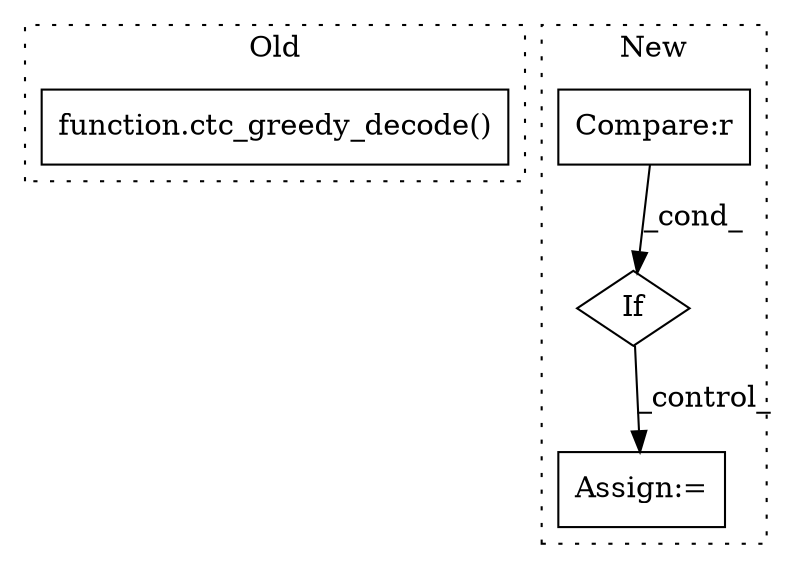 digraph G {
subgraph cluster0 {
1 [label="function.ctc_greedy_decode()" a="75" s="2600,2633" l="18,14" shape="box"];
label = "Old";
style="dotted";
}
subgraph cluster1 {
2 [label="If" a="96" s="2327" l="0" shape="diamond"];
3 [label="Compare:r" a="40" s="2327" l="29" shape="box"];
4 [label="Assign:=" a="68" s="2509" l="3" shape="box"];
label = "New";
style="dotted";
}
2 -> 4 [label="_control_"];
3 -> 2 [label="_cond_"];
}